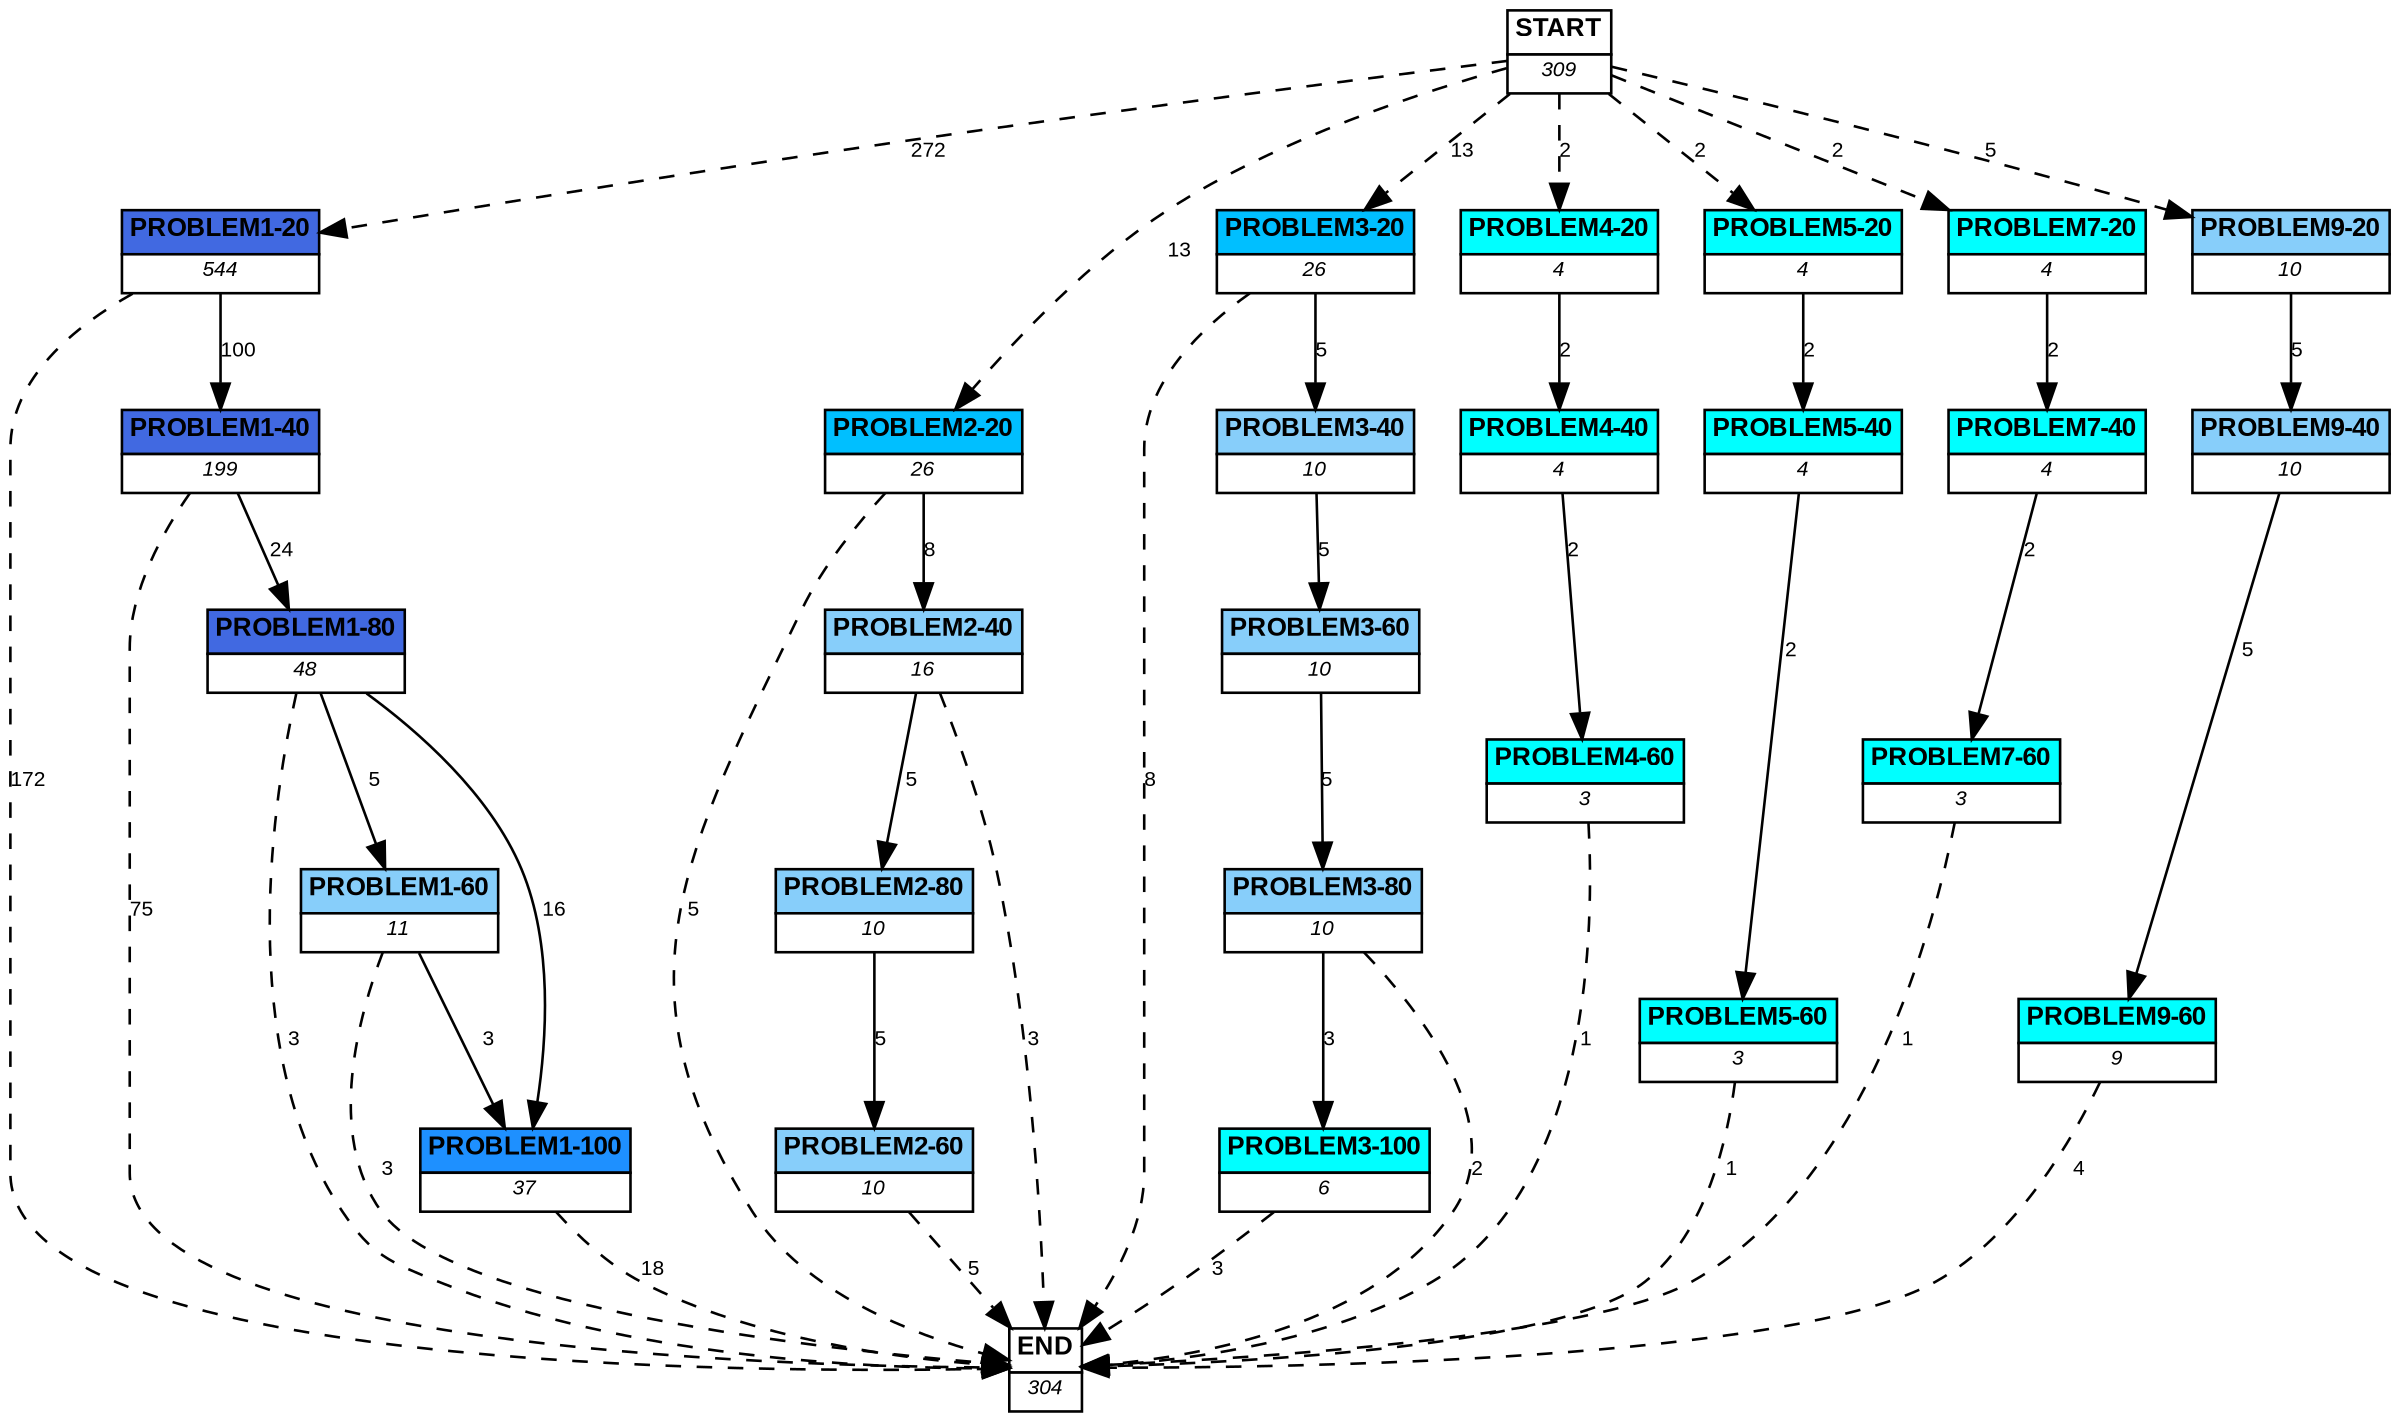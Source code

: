 digraph graphname {
	dpi = 150
	size="16,11!";
	margin = 0;
"PROBLEM1-20" [shape=plain, label=<<table border="0" cellborder="1" cellspacing="0"><tr><td bgcolor="royalblue"><FONT face="Arial" POINT-SIZE="10"><b>PROBLEM1-20</b></FONT></td></tr><tr><td bgcolor="white"><FONT face="Arial" POINT-SIZE="8"><i>544</i></FONT></td></tr></table>>]
"PROBLEM1-40" [shape=plain, label=<<table border="0" cellborder="1" cellspacing="0"><tr><td bgcolor="royalblue"><FONT face="Arial" POINT-SIZE="10"><b>PROBLEM1-40</b></FONT></td></tr><tr><td bgcolor="white"><FONT face="Arial" POINT-SIZE="8"><i>199</i></FONT></td></tr></table>>]
"PROBLEM1-80" [shape=plain, label=<<table border="0" cellborder="1" cellspacing="0"><tr><td bgcolor="royalblue"><FONT face="Arial" POINT-SIZE="10"><b>PROBLEM1-80</b></FONT></td></tr><tr><td bgcolor="white"><FONT face="Arial" POINT-SIZE="8"><i>48</i></FONT></td></tr></table>>]
"PROBLEM1-60" [shape=plain, label=<<table border="0" cellborder="1" cellspacing="0"><tr><td bgcolor="lightskyblue"><FONT face="Arial" POINT-SIZE="10"><b>PROBLEM1-60</b></FONT></td></tr><tr><td bgcolor="white"><FONT face="Arial" POINT-SIZE="8"><i>11</i></FONT></td></tr></table>>]
"PROBLEM1-100" [shape=plain, label=<<table border="0" cellborder="1" cellspacing="0"><tr><td bgcolor="dodgerblue"><FONT face="Arial" POINT-SIZE="10"><b>PROBLEM1-100</b></FONT></td></tr><tr><td bgcolor="white"><FONT face="Arial" POINT-SIZE="8"><i>37</i></FONT></td></tr></table>>]
"PROBLEM2-20" [shape=plain, label=<<table border="0" cellborder="1" cellspacing="0"><tr><td bgcolor="deepskyblue"><FONT face="Arial" POINT-SIZE="10"><b>PROBLEM2-20</b></FONT></td></tr><tr><td bgcolor="white"><FONT face="Arial" POINT-SIZE="8"><i>26</i></FONT></td></tr></table>>]
"PROBLEM2-40" [shape=plain, label=<<table border="0" cellborder="1" cellspacing="0"><tr><td bgcolor="lightskyblue"><FONT face="Arial" POINT-SIZE="10"><b>PROBLEM2-40</b></FONT></td></tr><tr><td bgcolor="white"><FONT face="Arial" POINT-SIZE="8"><i>16</i></FONT></td></tr></table>>]
"PROBLEM2-80" [shape=plain, label=<<table border="0" cellborder="1" cellspacing="0"><tr><td bgcolor="lightskyblue"><FONT face="Arial" POINT-SIZE="10"><b>PROBLEM2-80</b></FONT></td></tr><tr><td bgcolor="white"><FONT face="Arial" POINT-SIZE="8"><i>10</i></FONT></td></tr></table>>]
"PROBLEM2-60" [shape=plain, label=<<table border="0" cellborder="1" cellspacing="0"><tr><td bgcolor="lightskyblue"><FONT face="Arial" POINT-SIZE="10"><b>PROBLEM2-60</b></FONT></td></tr><tr><td bgcolor="white"><FONT face="Arial" POINT-SIZE="8"><i>10</i></FONT></td></tr></table>>]
"PROBLEM3-20" [shape=plain, label=<<table border="0" cellborder="1" cellspacing="0"><tr><td bgcolor="deepskyblue"><FONT face="Arial" POINT-SIZE="10"><b>PROBLEM3-20</b></FONT></td></tr><tr><td bgcolor="white"><FONT face="Arial" POINT-SIZE="8"><i>26</i></FONT></td></tr></table>>]
"PROBLEM3-40" [shape=plain, label=<<table border="0" cellborder="1" cellspacing="0"><tr><td bgcolor="lightskyblue"><FONT face="Arial" POINT-SIZE="10"><b>PROBLEM3-40</b></FONT></td></tr><tr><td bgcolor="white"><FONT face="Arial" POINT-SIZE="8"><i>10</i></FONT></td></tr></table>>]
"PROBLEM3-60" [shape=plain, label=<<table border="0" cellborder="1" cellspacing="0"><tr><td bgcolor="lightskyblue"><FONT face="Arial" POINT-SIZE="10"><b>PROBLEM3-60</b></FONT></td></tr><tr><td bgcolor="white"><FONT face="Arial" POINT-SIZE="8"><i>10</i></FONT></td></tr></table>>]
"PROBLEM3-80" [shape=plain, label=<<table border="0" cellborder="1" cellspacing="0"><tr><td bgcolor="lightskyblue"><FONT face="Arial" POINT-SIZE="10"><b>PROBLEM3-80</b></FONT></td></tr><tr><td bgcolor="white"><FONT face="Arial" POINT-SIZE="8"><i>10</i></FONT></td></tr></table>>]
"PROBLEM3-100" [shape=plain, label=<<table border="0" cellborder="1" cellspacing="0"><tr><td bgcolor="aqua"><FONT face="Arial" POINT-SIZE="10"><b>PROBLEM3-100</b></FONT></td></tr><tr><td bgcolor="white"><FONT face="Arial" POINT-SIZE="8"><i>6</i></FONT></td></tr></table>>]
"PROBLEM4-20" [shape=plain, label=<<table border="0" cellborder="1" cellspacing="0"><tr><td bgcolor="aqua"><FONT face="Arial" POINT-SIZE="10"><b>PROBLEM4-20</b></FONT></td></tr><tr><td bgcolor="white"><FONT face="Arial" POINT-SIZE="8"><i>4</i></FONT></td></tr></table>>]
"PROBLEM4-40" [shape=plain, label=<<table border="0" cellborder="1" cellspacing="0"><tr><td bgcolor="aqua"><FONT face="Arial" POINT-SIZE="10"><b>PROBLEM4-40</b></FONT></td></tr><tr><td bgcolor="white"><FONT face="Arial" POINT-SIZE="8"><i>4</i></FONT></td></tr></table>>]
"PROBLEM4-60" [shape=plain, label=<<table border="0" cellborder="1" cellspacing="0"><tr><td bgcolor="aqua"><FONT face="Arial" POINT-SIZE="10"><b>PROBLEM4-60</b></FONT></td></tr><tr><td bgcolor="white"><FONT face="Arial" POINT-SIZE="8"><i>3</i></FONT></td></tr></table>>]
"PROBLEM5-20" [shape=plain, label=<<table border="0" cellborder="1" cellspacing="0"><tr><td bgcolor="aqua"><FONT face="Arial" POINT-SIZE="10"><b>PROBLEM5-20</b></FONT></td></tr><tr><td bgcolor="white"><FONT face="Arial" POINT-SIZE="8"><i>4</i></FONT></td></tr></table>>]
"PROBLEM5-40" [shape=plain, label=<<table border="0" cellborder="1" cellspacing="0"><tr><td bgcolor="aqua"><FONT face="Arial" POINT-SIZE="10"><b>PROBLEM5-40</b></FONT></td></tr><tr><td bgcolor="white"><FONT face="Arial" POINT-SIZE="8"><i>4</i></FONT></td></tr></table>>]
"PROBLEM5-60" [shape=plain, label=<<table border="0" cellborder="1" cellspacing="0"><tr><td bgcolor="aqua"><FONT face="Arial" POINT-SIZE="10"><b>PROBLEM5-60</b></FONT></td></tr><tr><td bgcolor="white"><FONT face="Arial" POINT-SIZE="8"><i>3</i></FONT></td></tr></table>>]
"PROBLEM7-20" [shape=plain, label=<<table border="0" cellborder="1" cellspacing="0"><tr><td bgcolor="aqua"><FONT face="Arial" POINT-SIZE="10"><b>PROBLEM7-20</b></FONT></td></tr><tr><td bgcolor="white"><FONT face="Arial" POINT-SIZE="8"><i>4</i></FONT></td></tr></table>>]
"PROBLEM7-40" [shape=plain, label=<<table border="0" cellborder="1" cellspacing="0"><tr><td bgcolor="aqua"><FONT face="Arial" POINT-SIZE="10"><b>PROBLEM7-40</b></FONT></td></tr><tr><td bgcolor="white"><FONT face="Arial" POINT-SIZE="8"><i>4</i></FONT></td></tr></table>>]
"PROBLEM7-60" [shape=plain, label=<<table border="0" cellborder="1" cellspacing="0"><tr><td bgcolor="aqua"><FONT face="Arial" POINT-SIZE="10"><b>PROBLEM7-60</b></FONT></td></tr><tr><td bgcolor="white"><FONT face="Arial" POINT-SIZE="8"><i>3</i></FONT></td></tr></table>>]
"PROBLEM9-20" [shape=plain, label=<<table border="0" cellborder="1" cellspacing="0"><tr><td bgcolor="lightskyblue"><FONT face="Arial" POINT-SIZE="10"><b>PROBLEM9-20</b></FONT></td></tr><tr><td bgcolor="white"><FONT face="Arial" POINT-SIZE="8"><i>10</i></FONT></td></tr></table>>]
"PROBLEM9-40" [shape=plain, label=<<table border="0" cellborder="1" cellspacing="0"><tr><td bgcolor="lightskyblue"><FONT face="Arial" POINT-SIZE="10"><b>PROBLEM9-40</b></FONT></td></tr><tr><td bgcolor="white"><FONT face="Arial" POINT-SIZE="8"><i>10</i></FONT></td></tr></table>>]
"PROBLEM9-60" [shape=plain, label=<<table border="0" cellborder="1" cellspacing="0"><tr><td bgcolor="aqua"><FONT face="Arial" POINT-SIZE="10"><b>PROBLEM9-60</b></FONT></td></tr><tr><td bgcolor="white"><FONT face="Arial" POINT-SIZE="8"><i>9</i></FONT></td></tr></table>>]
"START" [shape=plain, label=<<table border="0" cellborder="1" cellspacing="0"><tr><td bgcolor="white"><FONT face="Arial" POINT-SIZE="10"><b>START</b></FONT></td></tr><tr><td bgcolor="white"><FONT face="Arial" POINT-SIZE="8"><i>309</i></FONT></td></tr></table>>]
"END" [shape=plain, label=<<table border="0" cellborder="1" cellspacing="0"><tr><td bgcolor="white"><FONT face="Arial" POINT-SIZE="10"><b>END</b></FONT></td></tr><tr><td bgcolor="white"><FONT face="Arial" POINT-SIZE="8"><i>304</i></FONT></td></tr></table>>]
"PROBLEM1-20" -> "PROBLEM1-40" [ label ="100" labelfloat=false fontname="Arial" fontsize=8]
"PROBLEM1-20" -> "END" [ style = dashed label ="172" labelfloat=false fontname="Arial" fontsize=8]
"PROBLEM1-40" -> "PROBLEM1-80" [ label ="24" labelfloat=false fontname="Arial" fontsize=8]
"PROBLEM1-40" -> "END" [ style = dashed label ="75" labelfloat=false fontname="Arial" fontsize=8]
"PROBLEM1-80" -> "PROBLEM1-60" [ label ="5" labelfloat=false fontname="Arial" fontsize=8]
"PROBLEM1-80" -> "PROBLEM1-100" [ label ="16" labelfloat=false fontname="Arial" fontsize=8]
"PROBLEM1-80" -> "END" [ style = dashed label ="3" labelfloat=false fontname="Arial" fontsize=8]
"PROBLEM1-60" -> "PROBLEM1-100" [ label ="3" labelfloat=false fontname="Arial" fontsize=8]
"PROBLEM1-60" -> "END" [ style = dashed label ="3" labelfloat=false fontname="Arial" fontsize=8]
"PROBLEM1-100" -> "END" [ style = dashed label ="18" labelfloat=false fontname="Arial" fontsize=8]
"PROBLEM2-20" -> "PROBLEM2-40" [ label ="8" labelfloat=false fontname="Arial" fontsize=8]
"PROBLEM2-20" -> "END" [ style = dashed label ="5" labelfloat=false fontname="Arial" fontsize=8]
"PROBLEM2-40" -> "PROBLEM2-80" [ label ="5" labelfloat=false fontname="Arial" fontsize=8]
"PROBLEM2-40" -> "END" [ style = dashed label ="3" labelfloat=false fontname="Arial" fontsize=8]
"PROBLEM2-80" -> "PROBLEM2-60" [ label ="5" labelfloat=false fontname="Arial" fontsize=8]
"PROBLEM2-60" -> "END" [ style = dashed label ="5" labelfloat=false fontname="Arial" fontsize=8]
"PROBLEM3-20" -> "PROBLEM3-40" [ label ="5" labelfloat=false fontname="Arial" fontsize=8]
"PROBLEM3-20" -> "END" [ style = dashed label ="8" labelfloat=false fontname="Arial" fontsize=8]
"PROBLEM3-40" -> "PROBLEM3-60" [ label ="5" labelfloat=false fontname="Arial" fontsize=8]
"PROBLEM3-60" -> "PROBLEM3-80" [ label ="5" labelfloat=false fontname="Arial" fontsize=8]
"PROBLEM3-80" -> "PROBLEM3-100" [ label ="3" labelfloat=false fontname="Arial" fontsize=8]
"PROBLEM3-80" -> "END" [ style = dashed label ="2" labelfloat=false fontname="Arial" fontsize=8]
"PROBLEM3-100" -> "END" [ style = dashed label ="3" labelfloat=false fontname="Arial" fontsize=8]
"PROBLEM4-20" -> "PROBLEM4-40" [ label ="2" labelfloat=false fontname="Arial" fontsize=8]
"PROBLEM4-40" -> "PROBLEM4-60" [ label ="2" labelfloat=false fontname="Arial" fontsize=8]
"PROBLEM4-60" -> "END" [ style = dashed label ="1" labelfloat=false fontname="Arial" fontsize=8]
"PROBLEM5-20" -> "PROBLEM5-40" [ label ="2" labelfloat=false fontname="Arial" fontsize=8]
"PROBLEM5-40" -> "PROBLEM5-60" [ label ="2" labelfloat=false fontname="Arial" fontsize=8]
"PROBLEM5-60" -> "END" [ style = dashed label ="1" labelfloat=false fontname="Arial" fontsize=8]
"PROBLEM7-20" -> "PROBLEM7-40" [ label ="2" labelfloat=false fontname="Arial" fontsize=8]
"PROBLEM7-40" -> "PROBLEM7-60" [ label ="2" labelfloat=false fontname="Arial" fontsize=8]
"PROBLEM7-60" -> "END" [ style = dashed label ="1" labelfloat=false fontname="Arial" fontsize=8]
"PROBLEM9-20" -> "PROBLEM9-40" [ label ="5" labelfloat=false fontname="Arial" fontsize=8]
"PROBLEM9-40" -> "PROBLEM9-60" [ label ="5" labelfloat=false fontname="Arial" fontsize=8]
"PROBLEM9-60" -> "END" [ style = dashed label ="4" labelfloat=false fontname="Arial" fontsize=8]
"START" -> "PROBLEM1-20" [ style = dashed label ="272" labelfloat=false fontname="Arial" fontsize=8]
"START" -> "PROBLEM2-20" [ style = dashed label ="13" labelfloat=false fontname="Arial" fontsize=8]
"START" -> "PROBLEM3-20" [ style = dashed label ="13" labelfloat=false fontname="Arial" fontsize=8]
"START" -> "PROBLEM4-20" [ style = dashed label ="2" labelfloat=false fontname="Arial" fontsize=8]
"START" -> "PROBLEM5-20" [ style = dashed label ="2" labelfloat=false fontname="Arial" fontsize=8]
"START" -> "PROBLEM7-20" [ style = dashed label ="2" labelfloat=false fontname="Arial" fontsize=8]
"START" -> "PROBLEM9-20" [ style = dashed label ="5" labelfloat=false fontname="Arial" fontsize=8]
}